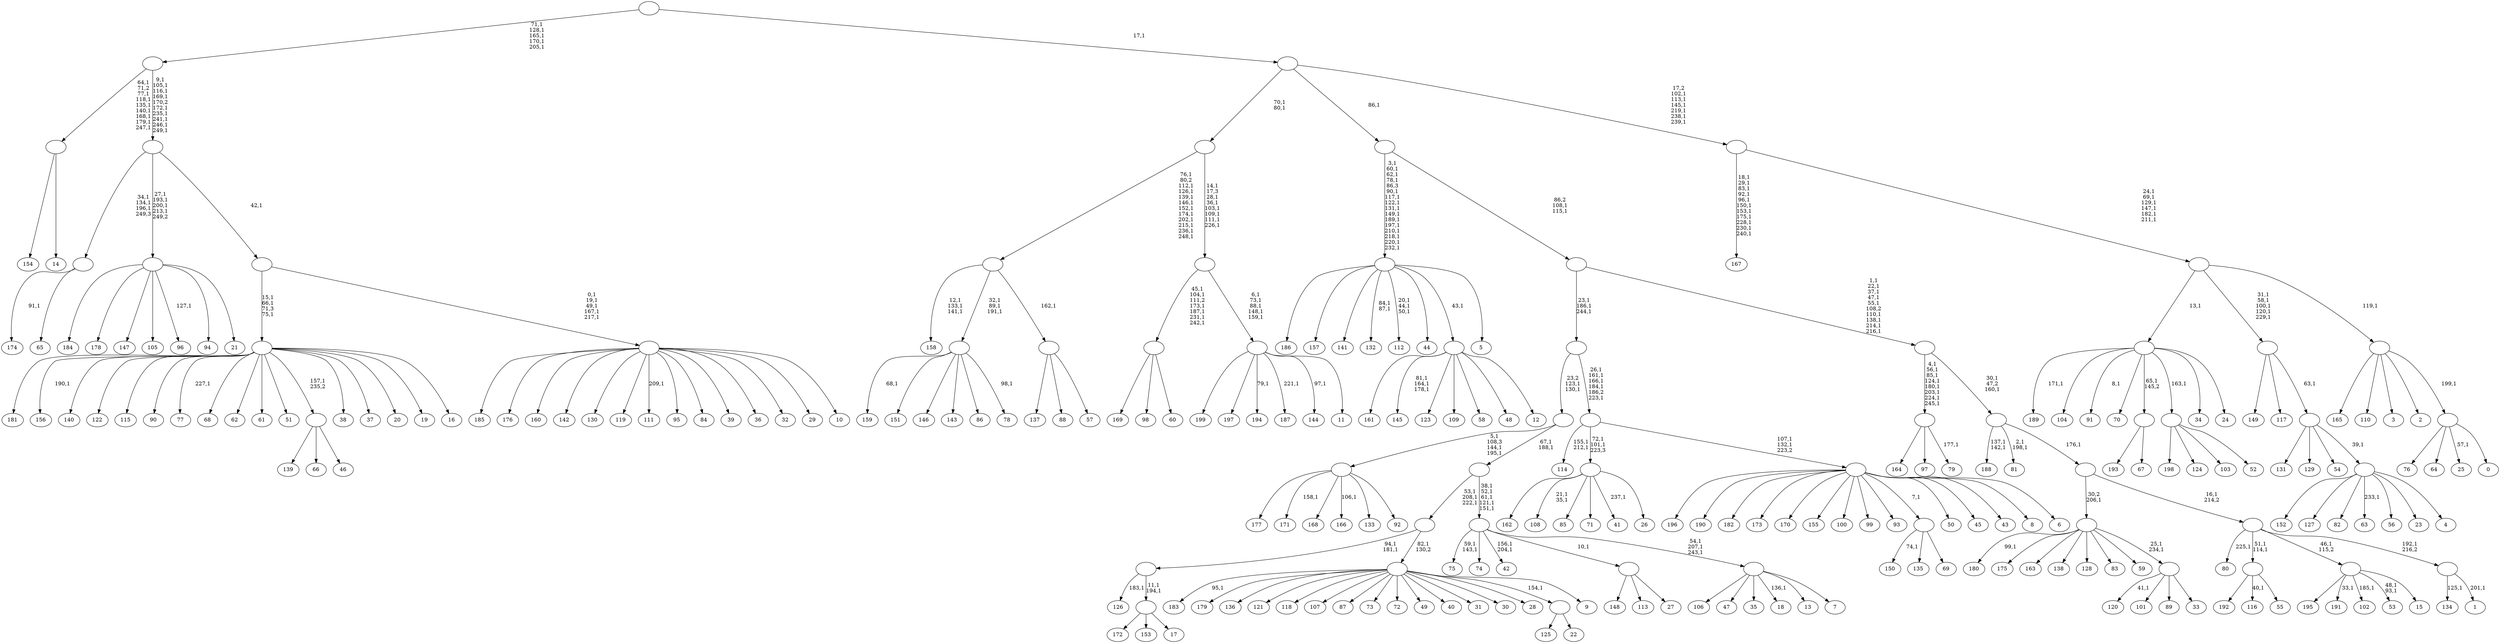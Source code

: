 digraph T {
	450 [label="199"]
	449 [label="198"]
	448 [label="197"]
	447 [label="196"]
	446 [label="195"]
	445 [label="194"]
	443 [label="193"]
	442 [label="192"]
	441 [label="191"]
	439 [label="190"]
	438 [label="189"]
	436 [label="188"]
	433 [label="187"]
	431 [label="186"]
	430 [label="185"]
	429 [label="184"]
	428 [label="183"]
	426 [label="182"]
	425 [label="181"]
	424 [label="180"]
	422 [label="179"]
	421 [label="178"]
	420 [label="177"]
	419 [label="176"]
	418 [label="175"]
	417 [label="174"]
	415 [label="173"]
	414 [label="172"]
	413 [label="171"]
	411 [label="170"]
	410 [label="169"]
	409 [label="168"]
	408 [label="167"]
	396 [label="166"]
	394 [label="165"]
	393 [label="164"]
	392 [label="163"]
	391 [label="162"]
	390 [label="161"]
	389 [label="160"]
	388 [label="159"]
	386 [label="158"]
	382 [label="157"]
	381 [label="156"]
	379 [label="155"]
	378 [label="154"]
	377 [label="153"]
	376 [label="152"]
	375 [label="151"]
	374 [label="150"]
	372 [label="149"]
	371 [label="148"]
	370 [label="147"]
	369 [label="146"]
	368 [label="145"]
	364 [label="144"]
	362 [label="143"]
	361 [label="142"]
	360 [label="141"]
	359 [label="140"]
	358 [label="139"]
	357 [label="138"]
	356 [label="137"]
	355 [label="136"]
	354 [label="135"]
	353 [label="134"]
	351 [label="133"]
	350 [label="132"]
	347 [label="131"]
	346 [label="130"]
	345 [label="129"]
	344 [label="128"]
	343 [label="127"]
	342 [label="126"]
	340 [label="125"]
	339 [label="124"]
	338 [label="123"]
	337 [label="122"]
	336 [label="121"]
	335 [label="120"]
	333 [label="119"]
	332 [label="118"]
	331 [label="117"]
	330 [label="116"]
	328 [label="115"]
	327 [label="114"]
	324 [label="113"]
	323 [label="112"]
	319 [label="111"]
	317 [label="110"]
	316 [label="109"]
	315 [label="108"]
	312 [label="107"]
	311 [label="106"]
	310 [label="105"]
	309 [label="104"]
	308 [label="103"]
	307 [label="102"]
	305 [label="101"]
	304 [label="100"]
	303 [label="99"]
	302 [label="98"]
	301 [label="97"]
	300 [label="96"]
	298 [label="95"]
	297 [label="94"]
	296 [label="93"]
	295 [label="92"]
	294 [label=""]
	291 [label="91"]
	289 [label="90"]
	288 [label="89"]
	287 [label="88"]
	286 [label="87"]
	285 [label="86"]
	284 [label="85"]
	283 [label="84"]
	282 [label="83"]
	281 [label="82"]
	280 [label="81"]
	277 [label="80"]
	275 [label="79"]
	273 [label=""]
	265 [label="78"]
	263 [label=""]
	260 [label="77"]
	258 [label="76"]
	257 [label="75"]
	254 [label="74"]
	253 [label="73"]
	252 [label="72"]
	251 [label="71"]
	250 [label="70"]
	249 [label="69"]
	248 [label=""]
	247 [label="68"]
	246 [label="67"]
	245 [label=""]
	244 [label="66"]
	243 [label="65"]
	242 [label=""]
	239 [label="64"]
	238 [label="63"]
	236 [label="62"]
	235 [label="61"]
	234 [label="60"]
	233 [label=""]
	227 [label="59"]
	226 [label="58"]
	225 [label="57"]
	224 [label=""]
	223 [label=""]
	212 [label="56"]
	211 [label="55"]
	210 [label=""]
	208 [label="54"]
	207 [label="53"]
	204 [label="52"]
	203 [label=""]
	202 [label="51"]
	201 [label="50"]
	200 [label="49"]
	199 [label="48"]
	198 [label="47"]
	197 [label="46"]
	196 [label=""]
	195 [label="45"]
	194 [label="44"]
	193 [label="43"]
	192 [label="42"]
	189 [label="41"]
	187 [label="40"]
	186 [label="39"]
	185 [label="38"]
	184 [label="37"]
	183 [label="36"]
	182 [label="35"]
	181 [label="34"]
	180 [label="33"]
	179 [label=""]
	177 [label=""]
	176 [label="32"]
	175 [label="31"]
	174 [label="30"]
	173 [label="29"]
	172 [label="28"]
	171 [label="27"]
	170 [label=""]
	169 [label="26"]
	168 [label=""]
	166 [label="25"]
	164 [label="24"]
	163 [label=""]
	162 [label="23"]
	161 [label="22"]
	160 [label=""]
	159 [label="21"]
	158 [label=""]
	154 [label="20"]
	153 [label="19"]
	152 [label="18"]
	150 [label="17"]
	149 [label=""]
	147 [label=""]
	145 [label="16"]
	144 [label=""]
	141 [label="15"]
	140 [label=""]
	139 [label="14"]
	138 [label=""]
	130 [label="13"]
	129 [label="12"]
	128 [label=""]
	127 [label="11"]
	126 [label=""]
	121 [label=""]
	114 [label=""]
	112 [label="10"]
	111 [label=""]
	106 [label=""]
	105 [label=""]
	96 [label=""]
	91 [label="9"]
	90 [label=""]
	89 [label=""]
	86 [label="8"]
	85 [label="7"]
	84 [label=""]
	81 [label=""]
	76 [label=""]
	74 [label=""]
	72 [label="6"]
	71 [label=""]
	69 [label=""]
	64 [label=""]
	61 [label="5"]
	60 [label=""]
	45 [label="4"]
	44 [label=""]
	43 [label=""]
	42 [label=""]
	37 [label="3"]
	36 [label="2"]
	35 [label="1"]
	33 [label=""]
	32 [label=""]
	31 [label=""]
	30 [label=""]
	28 [label=""]
	19 [label=""]
	17 [label=""]
	16 [label="0"]
	15 [label=""]
	14 [label=""]
	13 [label=""]
	7 [label=""]
	1 [label=""]
	0 [label=""]
	294 -> 396 [label="106,1"]
	294 -> 413 [label="158,1"]
	294 -> 420 [label=""]
	294 -> 409 [label=""]
	294 -> 351 [label=""]
	294 -> 295 [label=""]
	273 -> 275 [label="177,1"]
	273 -> 393 [label=""]
	273 -> 301 [label=""]
	263 -> 265 [label="98,1"]
	263 -> 388 [label="68,1"]
	263 -> 375 [label=""]
	263 -> 369 [label=""]
	263 -> 362 [label=""]
	263 -> 285 [label=""]
	248 -> 374 [label="74,1"]
	248 -> 354 [label=""]
	248 -> 249 [label=""]
	245 -> 443 [label=""]
	245 -> 246 [label=""]
	242 -> 417 [label="91,1"]
	242 -> 243 [label=""]
	233 -> 410 [label=""]
	233 -> 302 [label=""]
	233 -> 234 [label=""]
	224 -> 356 [label=""]
	224 -> 287 [label=""]
	224 -> 225 [label=""]
	223 -> 263 [label="32,1\n89,1\n191,1"]
	223 -> 386 [label="12,1\n133,1\n141,1"]
	223 -> 224 [label="162,1"]
	210 -> 330 [label="40,1"]
	210 -> 442 [label=""]
	210 -> 211 [label=""]
	203 -> 449 [label=""]
	203 -> 339 [label=""]
	203 -> 308 [label=""]
	203 -> 204 [label=""]
	196 -> 358 [label=""]
	196 -> 244 [label=""]
	196 -> 197 [label=""]
	179 -> 335 [label="41,1"]
	179 -> 305 [label=""]
	179 -> 288 [label=""]
	179 -> 180 [label=""]
	177 -> 179 [label="25,1\n234,1"]
	177 -> 424 [label="99,1"]
	177 -> 418 [label=""]
	177 -> 392 [label=""]
	177 -> 357 [label=""]
	177 -> 344 [label=""]
	177 -> 282 [label=""]
	177 -> 227 [label=""]
	170 -> 371 [label=""]
	170 -> 324 [label=""]
	170 -> 171 [label=""]
	168 -> 189 [label="237,1"]
	168 -> 315 [label="21,1\n35,1"]
	168 -> 391 [label=""]
	168 -> 284 [label=""]
	168 -> 251 [label=""]
	168 -> 169 [label=""]
	163 -> 291 [label="8,1"]
	163 -> 438 [label="171,1"]
	163 -> 309 [label=""]
	163 -> 250 [label=""]
	163 -> 245 [label="65,1\n145,2"]
	163 -> 203 [label="163,1"]
	163 -> 181 [label=""]
	163 -> 164 [label=""]
	160 -> 340 [label=""]
	160 -> 161 [label=""]
	158 -> 300 [label="127,1"]
	158 -> 429 [label=""]
	158 -> 421 [label=""]
	158 -> 370 [label=""]
	158 -> 310 [label=""]
	158 -> 297 [label=""]
	158 -> 159 [label=""]
	149 -> 414 [label=""]
	149 -> 377 [label=""]
	149 -> 150 [label=""]
	147 -> 149 [label="11,1\n194,1"]
	147 -> 342 [label="183,1"]
	144 -> 260 [label="227,1"]
	144 -> 381 [label="190,1"]
	144 -> 425 [label=""]
	144 -> 359 [label=""]
	144 -> 337 [label=""]
	144 -> 328 [label=""]
	144 -> 289 [label=""]
	144 -> 247 [label=""]
	144 -> 236 [label=""]
	144 -> 235 [label=""]
	144 -> 202 [label=""]
	144 -> 196 [label="157,1\n235,2"]
	144 -> 185 [label=""]
	144 -> 184 [label=""]
	144 -> 154 [label=""]
	144 -> 153 [label=""]
	144 -> 145 [label=""]
	140 -> 207 [label="48,1\n93,1"]
	140 -> 307 [label="185,1"]
	140 -> 441 [label="33,1"]
	140 -> 446 [label=""]
	140 -> 141 [label=""]
	138 -> 378 [label=""]
	138 -> 139 [label=""]
	128 -> 368 [label="81,1\n164,1\n178,1"]
	128 -> 390 [label=""]
	128 -> 338 [label=""]
	128 -> 316 [label=""]
	128 -> 226 [label=""]
	128 -> 199 [label=""]
	128 -> 129 [label=""]
	126 -> 364 [label="97,1"]
	126 -> 433 [label="221,1"]
	126 -> 445 [label="79,1"]
	126 -> 450 [label=""]
	126 -> 448 [label=""]
	126 -> 127 [label=""]
	121 -> 126 [label="6,1\n73,1\n88,1\n148,1\n159,1"]
	121 -> 233 [label="45,1\n104,1\n111,2\n173,1\n187,1\n231,1\n242,1"]
	114 -> 121 [label="14,1\n17,3\n28,1\n36,1\n103,1\n109,1\n111,1\n226,1"]
	114 -> 223 [label="76,1\n80,2\n112,1\n126,1\n139,1\n146,1\n152,1\n174,1\n202,1\n215,1\n236,1\n248,1"]
	111 -> 319 [label="209,1"]
	111 -> 430 [label=""]
	111 -> 419 [label=""]
	111 -> 389 [label=""]
	111 -> 361 [label=""]
	111 -> 346 [label=""]
	111 -> 333 [label=""]
	111 -> 298 [label=""]
	111 -> 283 [label=""]
	111 -> 186 [label=""]
	111 -> 183 [label=""]
	111 -> 176 [label=""]
	111 -> 173 [label=""]
	111 -> 112 [label=""]
	106 -> 111 [label="0,1\n19,1\n49,1\n167,1\n217,1"]
	106 -> 144 [label="15,1\n66,1\n71,3\n75,1"]
	105 -> 158 [label="27,1\n193,1\n200,1\n213,1\n249,2"]
	105 -> 242 [label="34,1\n134,1\n196,1\n249,3"]
	105 -> 106 [label="42,1"]
	96 -> 105 [label="9,1\n105,1\n116,1\n169,1\n170,2\n172,1\n235,1\n241,1\n246,1\n249,1"]
	96 -> 138 [label="64,1\n71,2\n77,1\n118,1\n135,1\n140,1\n168,1\n179,1\n247,1"]
	90 -> 428 [label="95,1"]
	90 -> 422 [label=""]
	90 -> 355 [label=""]
	90 -> 336 [label=""]
	90 -> 332 [label=""]
	90 -> 312 [label=""]
	90 -> 286 [label=""]
	90 -> 253 [label=""]
	90 -> 252 [label=""]
	90 -> 200 [label=""]
	90 -> 187 [label=""]
	90 -> 175 [label=""]
	90 -> 174 [label=""]
	90 -> 172 [label=""]
	90 -> 160 [label="154,1"]
	90 -> 91 [label=""]
	89 -> 147 [label="94,1\n181,1"]
	89 -> 90 [label="82,1\n130,2"]
	84 -> 152 [label="136,1"]
	84 -> 311 [label=""]
	84 -> 198 [label=""]
	84 -> 182 [label=""]
	84 -> 130 [label=""]
	84 -> 85 [label=""]
	81 -> 84 [label="54,1\n207,1\n243,1"]
	81 -> 192 [label="156,1\n204,1"]
	81 -> 257 [label="59,1\n143,1"]
	81 -> 254 [label=""]
	81 -> 170 [label="10,1"]
	76 -> 81 [label="38,1\n52,1\n61,1\n121,1\n151,1"]
	76 -> 89 [label="53,1\n208,1\n222,1"]
	74 -> 76 [label="67,1\n188,1"]
	74 -> 294 [label="5,1\n108,3\n144,1\n195,1"]
	71 -> 447 [label=""]
	71 -> 439 [label=""]
	71 -> 426 [label=""]
	71 -> 415 [label=""]
	71 -> 411 [label=""]
	71 -> 379 [label=""]
	71 -> 304 [label=""]
	71 -> 303 [label=""]
	71 -> 296 [label=""]
	71 -> 248 [label="7,1"]
	71 -> 201 [label=""]
	71 -> 195 [label=""]
	71 -> 193 [label=""]
	71 -> 86 [label=""]
	71 -> 72 [label=""]
	69 -> 71 [label="107,1\n132,1\n223,2"]
	69 -> 168 [label="72,1\n101,1\n223,3"]
	69 -> 327 [label="155,1\n212,1"]
	64 -> 69 [label="26,1\n161,1\n166,1\n184,1\n186,2\n223,1"]
	64 -> 74 [label="23,2\n123,1\n130,1"]
	60 -> 323 [label="20,1\n44,1\n50,1"]
	60 -> 350 [label="84,1\n87,1"]
	60 -> 431 [label=""]
	60 -> 382 [label=""]
	60 -> 360 [label=""]
	60 -> 194 [label=""]
	60 -> 128 [label="43,1"]
	60 -> 61 [label=""]
	44 -> 238 [label="233,1"]
	44 -> 376 [label=""]
	44 -> 343 [label=""]
	44 -> 281 [label=""]
	44 -> 212 [label=""]
	44 -> 162 [label=""]
	44 -> 45 [label=""]
	43 -> 347 [label=""]
	43 -> 345 [label=""]
	43 -> 208 [label=""]
	43 -> 44 [label="39,1"]
	42 -> 372 [label=""]
	42 -> 331 [label=""]
	42 -> 43 [label="63,1"]
	33 -> 35 [label="201,1"]
	33 -> 353 [label="125,1"]
	32 -> 210 [label="51,1\n114,1"]
	32 -> 277 [label="225,1"]
	32 -> 140 [label="46,1\n115,2"]
	32 -> 33 [label="192,1\n216,2"]
	31 -> 177 [label="30,2\n206,1"]
	31 -> 32 [label="16,1\n214,2"]
	30 -> 280 [label="2,1\n198,1"]
	30 -> 436 [label="137,1\n142,1"]
	30 -> 31 [label="176,1"]
	28 -> 30 [label="30,1\n47,2\n160,1"]
	28 -> 273 [label="4,1\n56,1\n85,1\n124,1\n180,1\n203,1\n224,1\n245,1"]
	19 -> 28 [label="1,1\n22,1\n37,1\n47,1\n55,1\n108,2\n110,1\n138,1\n214,1\n216,1"]
	19 -> 64 [label="23,1\n186,1\n244,1"]
	17 -> 19 [label="86,2\n108,1\n115,1"]
	17 -> 60 [label="3,1\n60,1\n62,1\n78,1\n86,3\n90,1\n117,1\n122,1\n131,1\n149,1\n189,1\n197,1\n210,1\n218,1\n220,1\n232,1"]
	15 -> 166 [label="57,1"]
	15 -> 258 [label=""]
	15 -> 239 [label=""]
	15 -> 16 [label=""]
	14 -> 394 [label=""]
	14 -> 317 [label=""]
	14 -> 37 [label=""]
	14 -> 36 [label=""]
	14 -> 15 [label="199,1"]
	13 -> 42 [label="31,1\n58,1\n100,1\n120,1\n229,1"]
	13 -> 163 [label="13,1"]
	13 -> 14 [label="119,1"]
	7 -> 13 [label="24,1\n69,1\n129,1\n147,1\n182,1\n211,1"]
	7 -> 408 [label="18,1\n29,1\n83,1\n92,1\n96,1\n150,1\n153,1\n175,1\n228,1\n230,1\n240,1"]
	1 -> 7 [label="17,2\n102,1\n113,1\n145,1\n219,1\n238,1\n239,1"]
	1 -> 114 [label="70,1\n80,1"]
	1 -> 17 [label="86,1"]
	0 -> 96 [label="71,1\n128,1\n165,1\n170,1\n205,1"]
	0 -> 1 [label="17,1"]
}
